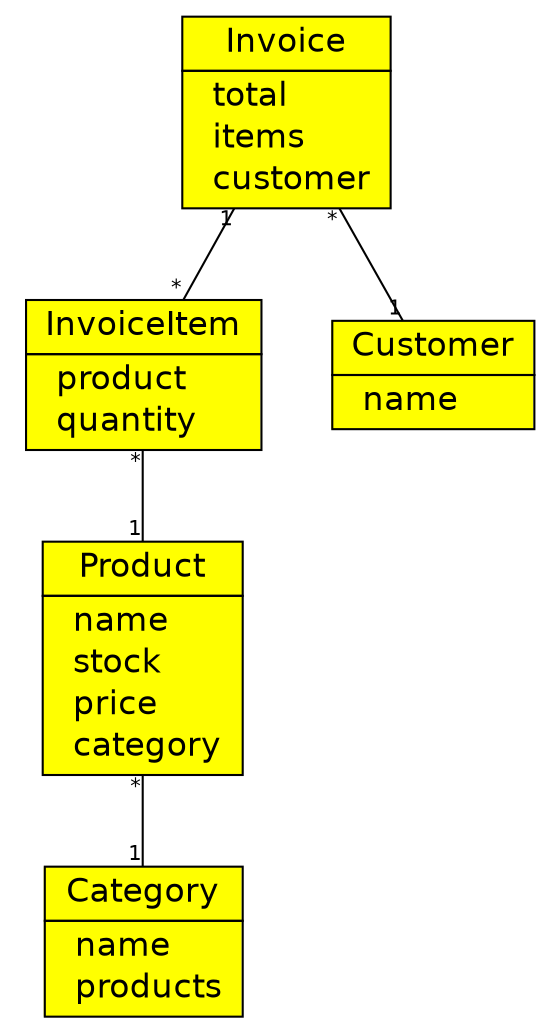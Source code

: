 #!/usr/local/bin/dot
#
# Class diagram 
# Generated by UmlGraph version 4.1 (http://www.spinellis.gr/sw/umlgraph)
#

digraph G {
	edge [fontname="Helvetica",fontsize=10,labelfontname="Helvetica",labelfontsize=10];
	node [fontname="Helvetica",fontsize=10,shape=plaintext];
	// gr.spinellis.basic.invoice.InvoiceItem
	c273 [label=<<table border="0" cellborder="1" cellspacing="0" cellpadding="2" port="p" bgcolor="yellow"><tr><td><table border="0" cellspacing="0" cellpadding="1"><tr><td> InvoiceItem </td></tr></table></td></tr><tr><td><table border="0" cellspacing="0" cellpadding="1"><tr><td align="left">  product </td></tr><tr><td align="left">  quantity </td></tr></table></td></tr></table>>, fontname="Helvetica", fontcolor="black", fontsize=16.0];
	// gr.spinellis.basic.invoice.Invoice
	c274 [label=<<table border="0" cellborder="1" cellspacing="0" cellpadding="2" port="p" bgcolor="yellow"><tr><td><table border="0" cellspacing="0" cellpadding="1"><tr><td> Invoice </td></tr></table></td></tr><tr><td><table border="0" cellspacing="0" cellpadding="1"><tr><td align="left">  total </td></tr><tr><td align="left">  items </td></tr><tr><td align="left">  customer </td></tr></table></td></tr></table>>, fontname="Helvetica", fontcolor="black", fontsize=16.0];
	// gr.spinellis.basic.invoice.Customer
	c275 [label=<<table border="0" cellborder="1" cellspacing="0" cellpadding="2" port="p" bgcolor="yellow"><tr><td><table border="0" cellspacing="0" cellpadding="1"><tr><td> Customer </td></tr></table></td></tr><tr><td><table border="0" cellspacing="0" cellpadding="1"><tr><td align="left">  name </td></tr></table></td></tr></table>>, fontname="Helvetica", fontcolor="black", fontsize=16.0];
	// gr.spinellis.basic.product.Product
	c276 [label=<<table border="0" cellborder="1" cellspacing="0" cellpadding="2" port="p" bgcolor="yellow"><tr><td><table border="0" cellspacing="0" cellpadding="1"><tr><td> Product </td></tr></table></td></tr><tr><td><table border="0" cellspacing="0" cellpadding="1"><tr><td align="left">  name </td></tr><tr><td align="left">  stock </td></tr><tr><td align="left">  price </td></tr><tr><td align="left">  category </td></tr></table></td></tr></table>>, fontname="Helvetica", fontcolor="black", fontsize=16.0];
	// gr.spinellis.basic.product.Category
	c277 [label=<<table border="0" cellborder="1" cellspacing="0" cellpadding="2" port="p" bgcolor="yellow"><tr><td><table border="0" cellspacing="0" cellpadding="1"><tr><td> Category </td></tr></table></td></tr><tr><td><table border="0" cellspacing="0" cellpadding="1"><tr><td align="left">  name </td></tr><tr><td align="left">  products </td></tr></table></td></tr></table>>, fontname="Helvetica", fontcolor="black", fontsize=16.0];
	// gr.spinellis.basic.invoice.InvoiceItem assoc gr.spinellis.basic.product.Product
	c273:p -> c276:p [taillabel="*", label="", headlabel="1", fontname="Helvetica", fontcolor="black", fontsize=10.0, color="black", arrowhead=none];
	// gr.spinellis.basic.invoice.Invoice assoc gr.spinellis.basic.invoice.Customer
	c274:p -> c275:p [taillabel="*", label="", headlabel="1", fontname="Helvetica", fontcolor="black", fontsize=10.0, color="black", arrowhead=none];
	// gr.spinellis.basic.invoice.Invoice composed gr.spinellis.basic.invoice.InvoiceItem
	c274:p -> c273:p [taillabel="1", label="", headlabel="*", fontname="Helvetica", fontcolor="black", fontsize=10.0, color="black", arrowhead=none, arrowtail=diamond];
	// gr.spinellis.basic.product.Product assoc gr.spinellis.basic.product.Category
	c276:p -> c277:p [taillabel="*", label="", headlabel="1", fontname="Helvetica", fontcolor="black", fontsize=10.0, color="black", arrowhead=none];
}


